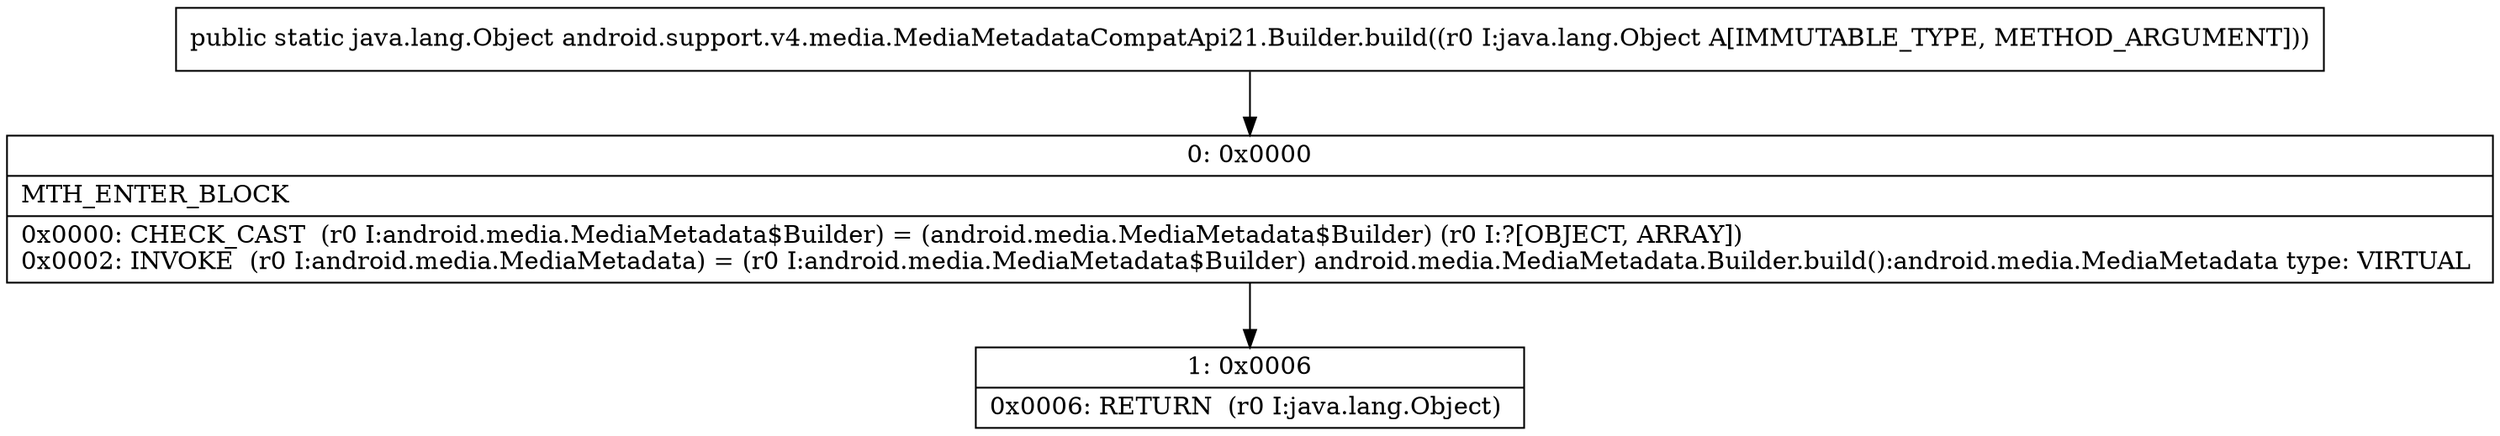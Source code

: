 digraph "CFG forandroid.support.v4.media.MediaMetadataCompatApi21.Builder.build(Ljava\/lang\/Object;)Ljava\/lang\/Object;" {
Node_0 [shape=record,label="{0\:\ 0x0000|MTH_ENTER_BLOCK\l|0x0000: CHECK_CAST  (r0 I:android.media.MediaMetadata$Builder) = (android.media.MediaMetadata$Builder) (r0 I:?[OBJECT, ARRAY]) \l0x0002: INVOKE  (r0 I:android.media.MediaMetadata) = (r0 I:android.media.MediaMetadata$Builder) android.media.MediaMetadata.Builder.build():android.media.MediaMetadata type: VIRTUAL \l}"];
Node_1 [shape=record,label="{1\:\ 0x0006|0x0006: RETURN  (r0 I:java.lang.Object) \l}"];
MethodNode[shape=record,label="{public static java.lang.Object android.support.v4.media.MediaMetadataCompatApi21.Builder.build((r0 I:java.lang.Object A[IMMUTABLE_TYPE, METHOD_ARGUMENT])) }"];
MethodNode -> Node_0;
Node_0 -> Node_1;
}


